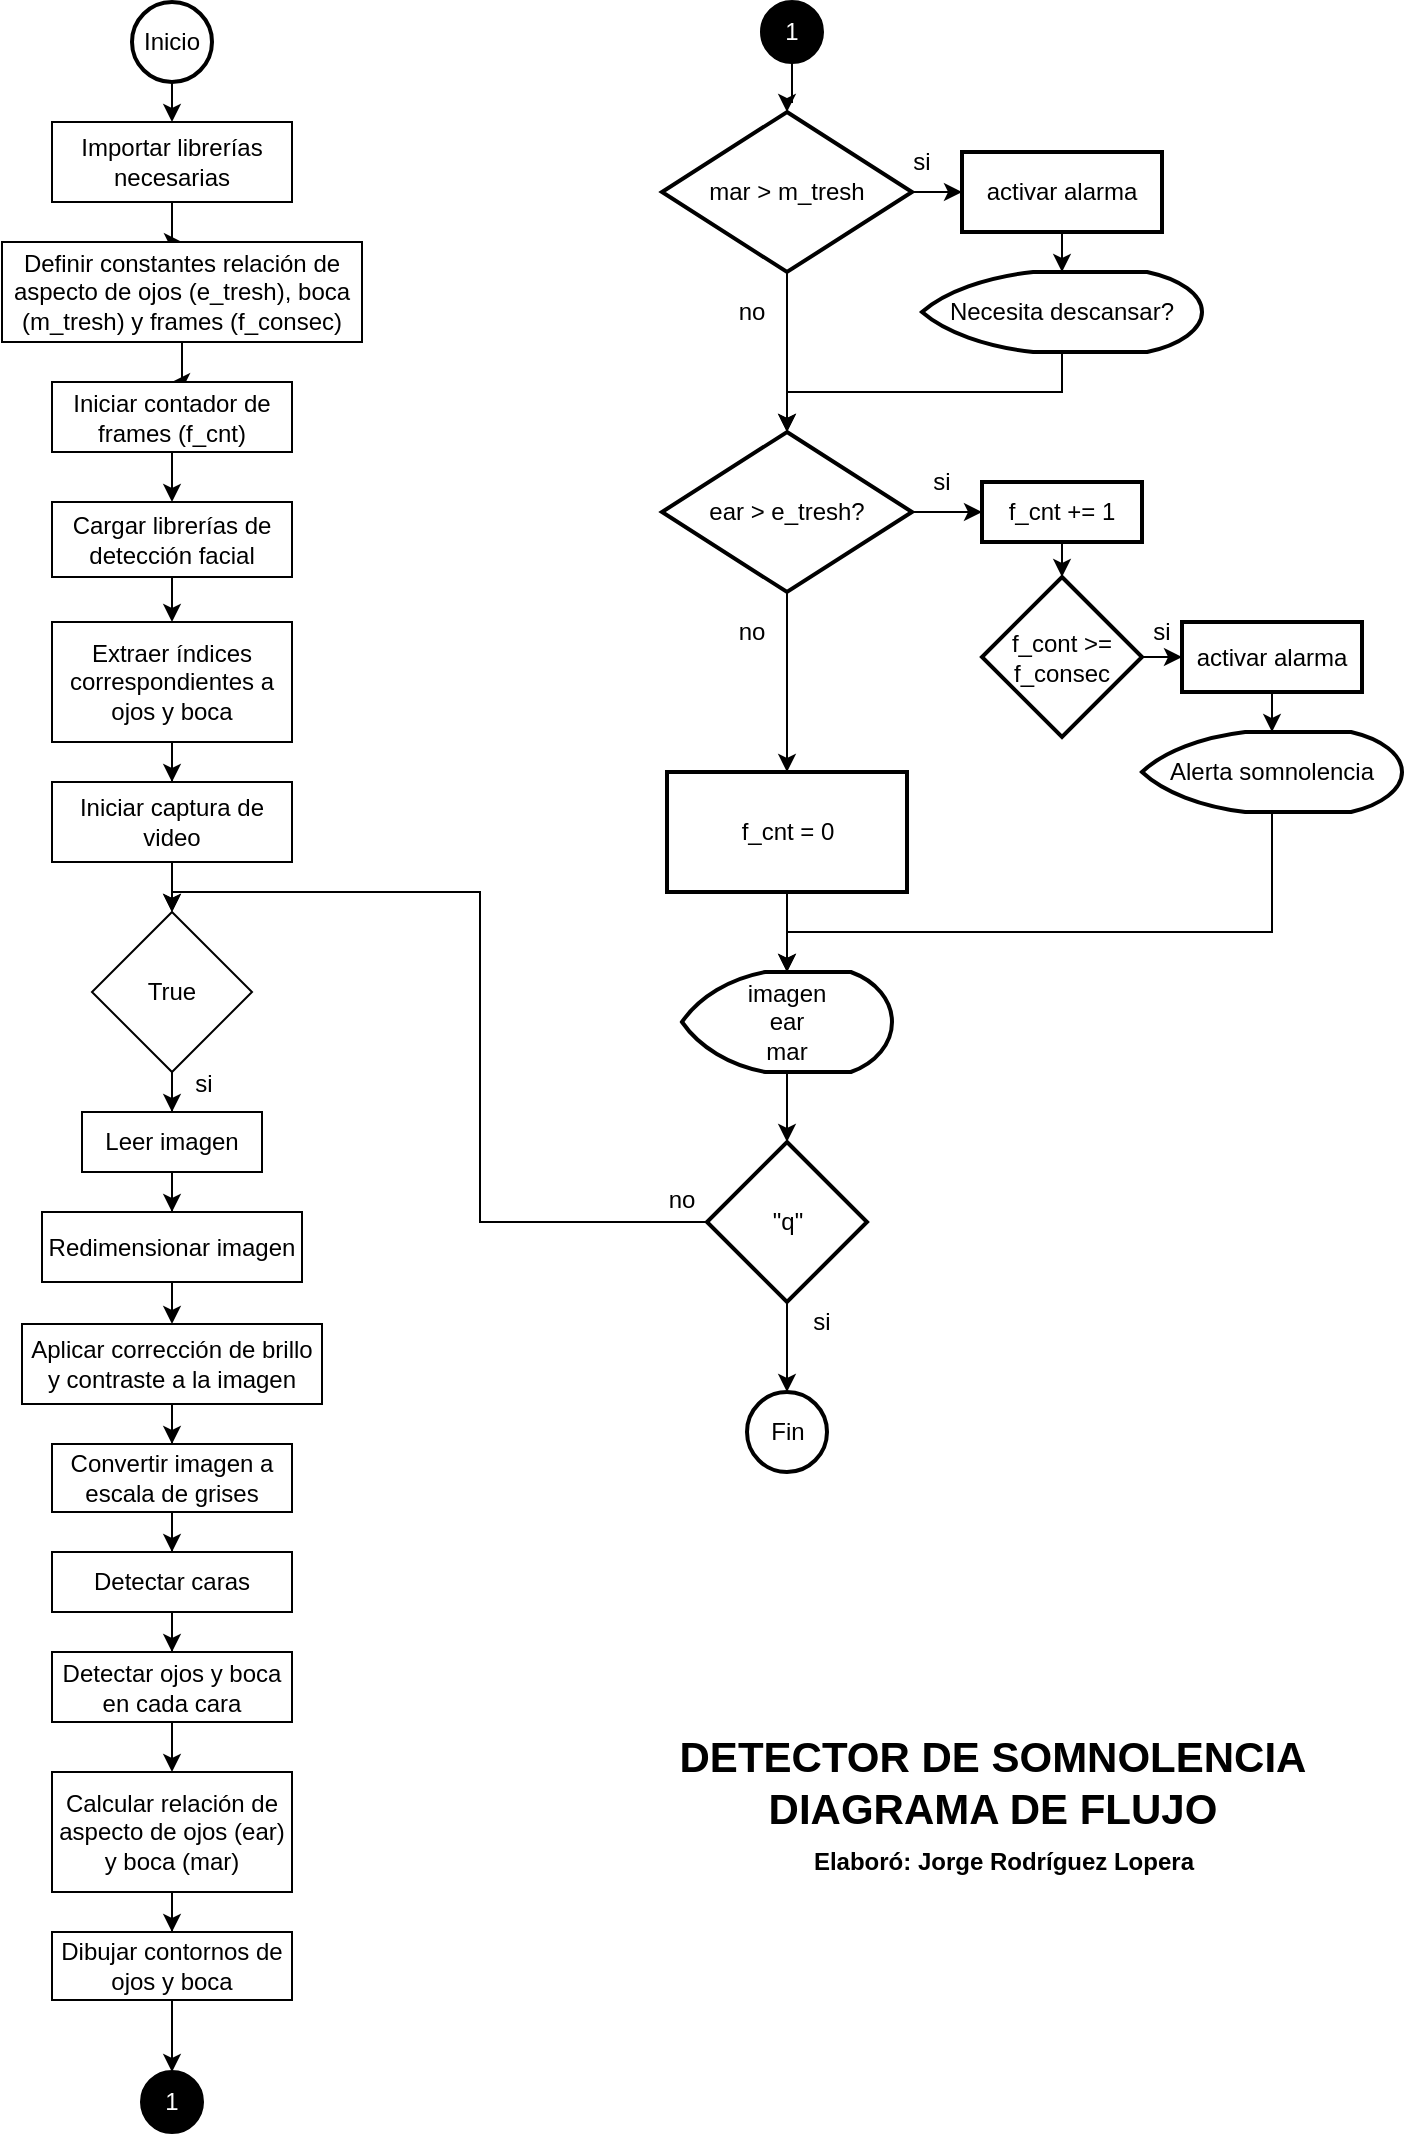 <mxfile version="14.4.4" type="device"><diagram id="CWi-Xr-UT6NnmFcPZzb3" name="Page-1"><mxGraphModel dx="2170" dy="1063" grid="1" gridSize="10" guides="1" tooltips="1" connect="1" arrows="1" fold="1" page="1" pageScale="1" pageWidth="850" pageHeight="1100" math="0" shadow="0"><root><mxCell id="0"/><mxCell id="1" parent="0"/><mxCell id="uKMq3gOCSEMZWGHT0Gt7-3" style="edgeStyle=orthogonalEdgeStyle;rounded=0;orthogonalLoop=1;jettySize=auto;html=1;exitX=0.5;exitY=1;exitDx=0;exitDy=0;exitPerimeter=0;entryX=0.5;entryY=0;entryDx=0;entryDy=0;" edge="1" parent="1" source="uKMq3gOCSEMZWGHT0Gt7-1" target="uKMq3gOCSEMZWGHT0Gt7-2"><mxGeometry relative="1" as="geometry"/></mxCell><mxCell id="uKMq3gOCSEMZWGHT0Gt7-1" value="Inicio" style="strokeWidth=2;html=1;shape=mxgraph.flowchart.start_2;whiteSpace=wrap;" vertex="1" parent="1"><mxGeometry x="140" y="15" width="40" height="40" as="geometry"/></mxCell><mxCell id="uKMq3gOCSEMZWGHT0Gt7-5" value="" style="edgeStyle=orthogonalEdgeStyle;rounded=0;orthogonalLoop=1;jettySize=auto;html=1;" edge="1" parent="1" source="uKMq3gOCSEMZWGHT0Gt7-2" target="uKMq3gOCSEMZWGHT0Gt7-4"><mxGeometry relative="1" as="geometry"/></mxCell><mxCell id="uKMq3gOCSEMZWGHT0Gt7-2" value="Importar librerías necesarias" style="rounded=0;whiteSpace=wrap;html=1;" vertex="1" parent="1"><mxGeometry x="100" y="75" width="120" height="40" as="geometry"/></mxCell><mxCell id="uKMq3gOCSEMZWGHT0Gt7-7" value="" style="edgeStyle=orthogonalEdgeStyle;rounded=0;orthogonalLoop=1;jettySize=auto;html=1;" edge="1" parent="1" source="uKMq3gOCSEMZWGHT0Gt7-4" target="uKMq3gOCSEMZWGHT0Gt7-6"><mxGeometry relative="1" as="geometry"/></mxCell><mxCell id="uKMq3gOCSEMZWGHT0Gt7-4" value="Definir constantes relación de aspecto de ojos (e_tresh), boca (m_tresh) y frames (f_consec)" style="whiteSpace=wrap;html=1;rounded=0;" vertex="1" parent="1"><mxGeometry x="75" y="135" width="180" height="50" as="geometry"/></mxCell><mxCell id="uKMq3gOCSEMZWGHT0Gt7-9" value="" style="edgeStyle=orthogonalEdgeStyle;rounded=0;orthogonalLoop=1;jettySize=auto;html=1;" edge="1" parent="1" source="uKMq3gOCSEMZWGHT0Gt7-6" target="uKMq3gOCSEMZWGHT0Gt7-8"><mxGeometry relative="1" as="geometry"/></mxCell><mxCell id="uKMq3gOCSEMZWGHT0Gt7-6" value="Iniciar contador de frames (f_cnt)" style="whiteSpace=wrap;html=1;rounded=0;" vertex="1" parent="1"><mxGeometry x="100" y="205" width="120" height="35" as="geometry"/></mxCell><mxCell id="uKMq3gOCSEMZWGHT0Gt7-11" value="" style="edgeStyle=orthogonalEdgeStyle;rounded=0;orthogonalLoop=1;jettySize=auto;html=1;" edge="1" parent="1" source="uKMq3gOCSEMZWGHT0Gt7-8" target="uKMq3gOCSEMZWGHT0Gt7-10"><mxGeometry relative="1" as="geometry"/></mxCell><mxCell id="uKMq3gOCSEMZWGHT0Gt7-8" value="Cargar librerías de detección facial" style="whiteSpace=wrap;html=1;rounded=0;" vertex="1" parent="1"><mxGeometry x="100" y="265" width="120" height="37.5" as="geometry"/></mxCell><mxCell id="uKMq3gOCSEMZWGHT0Gt7-13" value="" style="edgeStyle=orthogonalEdgeStyle;rounded=0;orthogonalLoop=1;jettySize=auto;html=1;" edge="1" parent="1" source="uKMq3gOCSEMZWGHT0Gt7-10" target="uKMq3gOCSEMZWGHT0Gt7-12"><mxGeometry relative="1" as="geometry"/></mxCell><mxCell id="uKMq3gOCSEMZWGHT0Gt7-10" value="Extraer índices correspondientes a ojos y boca" style="whiteSpace=wrap;html=1;rounded=0;" vertex="1" parent="1"><mxGeometry x="100" y="325" width="120" height="60" as="geometry"/></mxCell><mxCell id="uKMq3gOCSEMZWGHT0Gt7-15" value="" style="edgeStyle=orthogonalEdgeStyle;rounded=0;orthogonalLoop=1;jettySize=auto;html=1;" edge="1" parent="1" source="uKMq3gOCSEMZWGHT0Gt7-12" target="uKMq3gOCSEMZWGHT0Gt7-14"><mxGeometry relative="1" as="geometry"/></mxCell><mxCell id="uKMq3gOCSEMZWGHT0Gt7-12" value="Iniciar captura de video" style="whiteSpace=wrap;html=1;rounded=0;" vertex="1" parent="1"><mxGeometry x="100" y="405" width="120" height="40" as="geometry"/></mxCell><mxCell id="uKMq3gOCSEMZWGHT0Gt7-17" value="" style="edgeStyle=orthogonalEdgeStyle;rounded=0;orthogonalLoop=1;jettySize=auto;html=1;" edge="1" parent="1" source="uKMq3gOCSEMZWGHT0Gt7-14" target="uKMq3gOCSEMZWGHT0Gt7-16"><mxGeometry relative="1" as="geometry"/></mxCell><mxCell id="uKMq3gOCSEMZWGHT0Gt7-14" value="True" style="rhombus;whiteSpace=wrap;html=1;rounded=0;" vertex="1" parent="1"><mxGeometry x="120" y="470" width="80" height="80" as="geometry"/></mxCell><mxCell id="uKMq3gOCSEMZWGHT0Gt7-19" value="" style="edgeStyle=orthogonalEdgeStyle;rounded=0;orthogonalLoop=1;jettySize=auto;html=1;" edge="1" parent="1" source="uKMq3gOCSEMZWGHT0Gt7-16" target="uKMq3gOCSEMZWGHT0Gt7-18"><mxGeometry relative="1" as="geometry"/></mxCell><mxCell id="uKMq3gOCSEMZWGHT0Gt7-16" value="Leer imagen" style="whiteSpace=wrap;html=1;rounded=0;" vertex="1" parent="1"><mxGeometry x="115" y="570" width="90" height="30" as="geometry"/></mxCell><mxCell id="uKMq3gOCSEMZWGHT0Gt7-21" value="" style="edgeStyle=orthogonalEdgeStyle;rounded=0;orthogonalLoop=1;jettySize=auto;html=1;" edge="1" parent="1" source="uKMq3gOCSEMZWGHT0Gt7-18" target="uKMq3gOCSEMZWGHT0Gt7-20"><mxGeometry relative="1" as="geometry"/></mxCell><mxCell id="uKMq3gOCSEMZWGHT0Gt7-18" value="Redimensionar imagen" style="whiteSpace=wrap;html=1;rounded=0;" vertex="1" parent="1"><mxGeometry x="95" y="620" width="130" height="35" as="geometry"/></mxCell><mxCell id="uKMq3gOCSEMZWGHT0Gt7-23" value="" style="edgeStyle=orthogonalEdgeStyle;rounded=0;orthogonalLoop=1;jettySize=auto;html=1;" edge="1" parent="1" source="uKMq3gOCSEMZWGHT0Gt7-20" target="uKMq3gOCSEMZWGHT0Gt7-22"><mxGeometry relative="1" as="geometry"/></mxCell><mxCell id="uKMq3gOCSEMZWGHT0Gt7-20" value="Aplicar corrección de brillo y contraste a la imagen" style="whiteSpace=wrap;html=1;rounded=0;" vertex="1" parent="1"><mxGeometry x="85" y="676" width="150" height="40" as="geometry"/></mxCell><mxCell id="uKMq3gOCSEMZWGHT0Gt7-25" value="" style="edgeStyle=orthogonalEdgeStyle;rounded=0;orthogonalLoop=1;jettySize=auto;html=1;" edge="1" parent="1" source="uKMq3gOCSEMZWGHT0Gt7-22" target="uKMq3gOCSEMZWGHT0Gt7-24"><mxGeometry relative="1" as="geometry"/></mxCell><mxCell id="uKMq3gOCSEMZWGHT0Gt7-22" value="Convertir imagen a escala de grises" style="whiteSpace=wrap;html=1;rounded=0;" vertex="1" parent="1"><mxGeometry x="100" y="736" width="120" height="34" as="geometry"/></mxCell><mxCell id="uKMq3gOCSEMZWGHT0Gt7-27" value="" style="edgeStyle=orthogonalEdgeStyle;rounded=0;orthogonalLoop=1;jettySize=auto;html=1;" edge="1" parent="1" source="uKMq3gOCSEMZWGHT0Gt7-24" target="uKMq3gOCSEMZWGHT0Gt7-26"><mxGeometry relative="1" as="geometry"/></mxCell><mxCell id="uKMq3gOCSEMZWGHT0Gt7-24" value="Detectar caras" style="whiteSpace=wrap;html=1;rounded=0;" vertex="1" parent="1"><mxGeometry x="100" y="790" width="120" height="30" as="geometry"/></mxCell><mxCell id="uKMq3gOCSEMZWGHT0Gt7-29" value="" style="edgeStyle=orthogonalEdgeStyle;rounded=0;orthogonalLoop=1;jettySize=auto;html=1;" edge="1" parent="1" source="uKMq3gOCSEMZWGHT0Gt7-26" target="uKMq3gOCSEMZWGHT0Gt7-28"><mxGeometry relative="1" as="geometry"/></mxCell><mxCell id="uKMq3gOCSEMZWGHT0Gt7-26" value="Detectar ojos y boca en cada cara" style="whiteSpace=wrap;html=1;rounded=0;" vertex="1" parent="1"><mxGeometry x="100" y="840" width="120" height="35" as="geometry"/></mxCell><mxCell id="uKMq3gOCSEMZWGHT0Gt7-31" value="" style="edgeStyle=orthogonalEdgeStyle;rounded=0;orthogonalLoop=1;jettySize=auto;html=1;" edge="1" parent="1" source="uKMq3gOCSEMZWGHT0Gt7-28" target="uKMq3gOCSEMZWGHT0Gt7-30"><mxGeometry relative="1" as="geometry"/></mxCell><mxCell id="uKMq3gOCSEMZWGHT0Gt7-28" value="Calcular relación de aspecto de ojos (ear) y boca (mar)" style="whiteSpace=wrap;html=1;rounded=0;" vertex="1" parent="1"><mxGeometry x="100" y="900" width="120" height="60" as="geometry"/></mxCell><mxCell id="uKMq3gOCSEMZWGHT0Gt7-35" style="edgeStyle=orthogonalEdgeStyle;rounded=0;orthogonalLoop=1;jettySize=auto;html=1;exitX=0.5;exitY=1;exitDx=0;exitDy=0;entryX=0.5;entryY=0;entryDx=0;entryDy=0;entryPerimeter=0;" edge="1" parent="1" source="uKMq3gOCSEMZWGHT0Gt7-30" target="uKMq3gOCSEMZWGHT0Gt7-41"><mxGeometry relative="1" as="geometry"><mxPoint x="245" y="1010" as="targetPoint"/></mxGeometry></mxCell><mxCell id="uKMq3gOCSEMZWGHT0Gt7-30" value="Dibujar contornos de ojos y boca" style="whiteSpace=wrap;html=1;rounded=0;" vertex="1" parent="1"><mxGeometry x="100" y="980" width="120" height="34" as="geometry"/></mxCell><mxCell id="uKMq3gOCSEMZWGHT0Gt7-41" value="1" style="strokeWidth=2;html=1;shape=mxgraph.flowchart.start_2;whiteSpace=wrap;fillColor=#000;fontColor=#fff;" vertex="1" parent="1"><mxGeometry x="145" y="1050" width="30" height="30" as="geometry"/></mxCell><mxCell id="uKMq3gOCSEMZWGHT0Gt7-44" value="" style="edgeStyle=orthogonalEdgeStyle;rounded=0;orthogonalLoop=1;jettySize=auto;html=1;" edge="1" parent="1" source="uKMq3gOCSEMZWGHT0Gt7-42" target="uKMq3gOCSEMZWGHT0Gt7-43"><mxGeometry relative="1" as="geometry"/></mxCell><mxCell id="uKMq3gOCSEMZWGHT0Gt7-42" value="1" style="strokeWidth=2;html=1;shape=mxgraph.flowchart.start_2;whiteSpace=wrap;fontColor=#fff;fillColor=#000;" vertex="1" parent="1"><mxGeometry x="455" y="15" width="30" height="30" as="geometry"/></mxCell><mxCell id="uKMq3gOCSEMZWGHT0Gt7-46" value="" style="edgeStyle=orthogonalEdgeStyle;rounded=0;orthogonalLoop=1;jettySize=auto;html=1;" edge="1" parent="1" source="uKMq3gOCSEMZWGHT0Gt7-43" target="uKMq3gOCSEMZWGHT0Gt7-45"><mxGeometry relative="1" as="geometry"/></mxCell><mxCell id="uKMq3gOCSEMZWGHT0Gt7-51" value="" style="edgeStyle=orthogonalEdgeStyle;rounded=0;orthogonalLoop=1;jettySize=auto;html=1;" edge="1" parent="1" source="uKMq3gOCSEMZWGHT0Gt7-43" target="uKMq3gOCSEMZWGHT0Gt7-50"><mxGeometry relative="1" as="geometry"/></mxCell><mxCell id="uKMq3gOCSEMZWGHT0Gt7-43" value="mar &amp;gt; m_tresh" style="rhombus;whiteSpace=wrap;html=1;strokeWidth=2;" vertex="1" parent="1"><mxGeometry x="405" y="70" width="125" height="80" as="geometry"/></mxCell><mxCell id="uKMq3gOCSEMZWGHT0Gt7-49" style="edgeStyle=orthogonalEdgeStyle;rounded=0;orthogonalLoop=1;jettySize=auto;html=1;exitX=0.5;exitY=1;exitDx=0;exitDy=0;entryX=0.5;entryY=0;entryDx=0;entryDy=0;entryPerimeter=0;" edge="1" parent="1" source="uKMq3gOCSEMZWGHT0Gt7-45" target="uKMq3gOCSEMZWGHT0Gt7-48"><mxGeometry relative="1" as="geometry"/></mxCell><mxCell id="uKMq3gOCSEMZWGHT0Gt7-45" value="activar alarma" style="whiteSpace=wrap;html=1;strokeWidth=2;" vertex="1" parent="1"><mxGeometry x="555" y="90" width="100" height="40" as="geometry"/></mxCell><mxCell id="uKMq3gOCSEMZWGHT0Gt7-53" style="edgeStyle=orthogonalEdgeStyle;rounded=0;orthogonalLoop=1;jettySize=auto;html=1;exitX=0.5;exitY=1;exitDx=0;exitDy=0;exitPerimeter=0;entryX=0.5;entryY=0;entryDx=0;entryDy=0;" edge="1" parent="1" source="uKMq3gOCSEMZWGHT0Gt7-48" target="uKMq3gOCSEMZWGHT0Gt7-50"><mxGeometry relative="1" as="geometry"/></mxCell><mxCell id="uKMq3gOCSEMZWGHT0Gt7-48" value="Necesita descansar?" style="strokeWidth=2;html=1;shape=mxgraph.flowchart.display;whiteSpace=wrap;" vertex="1" parent="1"><mxGeometry x="535" y="150" width="140" height="40" as="geometry"/></mxCell><mxCell id="uKMq3gOCSEMZWGHT0Gt7-56" value="" style="edgeStyle=orthogonalEdgeStyle;rounded=0;orthogonalLoop=1;jettySize=auto;html=1;" edge="1" parent="1" source="uKMq3gOCSEMZWGHT0Gt7-50" target="uKMq3gOCSEMZWGHT0Gt7-55"><mxGeometry relative="1" as="geometry"/></mxCell><mxCell id="uKMq3gOCSEMZWGHT0Gt7-64" value="" style="edgeStyle=orthogonalEdgeStyle;rounded=0;orthogonalLoop=1;jettySize=auto;html=1;" edge="1" parent="1" source="uKMq3gOCSEMZWGHT0Gt7-50" target="uKMq3gOCSEMZWGHT0Gt7-63"><mxGeometry relative="1" as="geometry"/></mxCell><mxCell id="uKMq3gOCSEMZWGHT0Gt7-50" value="ear &amp;gt; e_tresh?" style="rhombus;whiteSpace=wrap;html=1;strokeWidth=2;" vertex="1" parent="1"><mxGeometry x="405" y="230" width="125" height="80" as="geometry"/></mxCell><mxCell id="uKMq3gOCSEMZWGHT0Gt7-52" value="si" style="text;html=1;strokeColor=none;fillColor=none;align=center;verticalAlign=middle;whiteSpace=wrap;rounded=0;" vertex="1" parent="1"><mxGeometry x="515" y="85" width="40" height="20" as="geometry"/></mxCell><mxCell id="uKMq3gOCSEMZWGHT0Gt7-54" value="no" style="text;html=1;strokeColor=none;fillColor=none;align=center;verticalAlign=middle;whiteSpace=wrap;rounded=0;" vertex="1" parent="1"><mxGeometry x="430" y="160" width="40" height="20" as="geometry"/></mxCell><mxCell id="uKMq3gOCSEMZWGHT0Gt7-58" value="" style="edgeStyle=orthogonalEdgeStyle;rounded=0;orthogonalLoop=1;jettySize=auto;html=1;" edge="1" parent="1" source="uKMq3gOCSEMZWGHT0Gt7-55" target="uKMq3gOCSEMZWGHT0Gt7-57"><mxGeometry relative="1" as="geometry"/></mxCell><mxCell id="uKMq3gOCSEMZWGHT0Gt7-55" value="f_cnt += 1" style="whiteSpace=wrap;html=1;strokeWidth=2;" vertex="1" parent="1"><mxGeometry x="565" y="255" width="80" height="30" as="geometry"/></mxCell><mxCell id="uKMq3gOCSEMZWGHT0Gt7-60" value="" style="edgeStyle=orthogonalEdgeStyle;rounded=0;orthogonalLoop=1;jettySize=auto;html=1;" edge="1" parent="1" source="uKMq3gOCSEMZWGHT0Gt7-57" target="uKMq3gOCSEMZWGHT0Gt7-59"><mxGeometry relative="1" as="geometry"/></mxCell><mxCell id="uKMq3gOCSEMZWGHT0Gt7-57" value="f_cont &amp;gt;= f_consec" style="rhombus;whiteSpace=wrap;html=1;strokeWidth=2;" vertex="1" parent="1"><mxGeometry x="565" y="302.5" width="80" height="80" as="geometry"/></mxCell><mxCell id="uKMq3gOCSEMZWGHT0Gt7-62" style="edgeStyle=orthogonalEdgeStyle;rounded=0;orthogonalLoop=1;jettySize=auto;html=1;exitX=0.5;exitY=1;exitDx=0;exitDy=0;entryX=0.5;entryY=0;entryDx=0;entryDy=0;entryPerimeter=0;" edge="1" parent="1" source="uKMq3gOCSEMZWGHT0Gt7-59" target="uKMq3gOCSEMZWGHT0Gt7-61"><mxGeometry relative="1" as="geometry"/></mxCell><mxCell id="uKMq3gOCSEMZWGHT0Gt7-59" value="activar alarma" style="whiteSpace=wrap;html=1;strokeWidth=2;" vertex="1" parent="1"><mxGeometry x="665" y="325" width="90" height="35" as="geometry"/></mxCell><mxCell id="uKMq3gOCSEMZWGHT0Gt7-71" style="edgeStyle=orthogonalEdgeStyle;rounded=0;orthogonalLoop=1;jettySize=auto;html=1;exitX=0.5;exitY=1;exitDx=0;exitDy=0;exitPerimeter=0;entryX=0.5;entryY=0;entryDx=0;entryDy=0;entryPerimeter=0;" edge="1" parent="1" source="uKMq3gOCSEMZWGHT0Gt7-61" target="uKMq3gOCSEMZWGHT0Gt7-69"><mxGeometry relative="1" as="geometry"><Array as="points"><mxPoint x="710" y="480"/><mxPoint x="468" y="480"/></Array></mxGeometry></mxCell><mxCell id="uKMq3gOCSEMZWGHT0Gt7-61" value="Alerta somnolencia" style="strokeWidth=2;html=1;shape=mxgraph.flowchart.display;whiteSpace=wrap;" vertex="1" parent="1"><mxGeometry x="645" y="380" width="130" height="40" as="geometry"/></mxCell><mxCell id="uKMq3gOCSEMZWGHT0Gt7-70" style="edgeStyle=orthogonalEdgeStyle;rounded=0;orthogonalLoop=1;jettySize=auto;html=1;exitX=0.5;exitY=1;exitDx=0;exitDy=0;entryX=0.5;entryY=0;entryDx=0;entryDy=0;entryPerimeter=0;" edge="1" parent="1" source="uKMq3gOCSEMZWGHT0Gt7-63" target="uKMq3gOCSEMZWGHT0Gt7-69"><mxGeometry relative="1" as="geometry"/></mxCell><mxCell id="uKMq3gOCSEMZWGHT0Gt7-63" value="f_cnt = 0" style="whiteSpace=wrap;html=1;strokeWidth=2;" vertex="1" parent="1"><mxGeometry x="407.5" y="400" width="120" height="60" as="geometry"/></mxCell><mxCell id="uKMq3gOCSEMZWGHT0Gt7-65" value="si" style="text;html=1;strokeColor=none;fillColor=none;align=center;verticalAlign=middle;whiteSpace=wrap;rounded=0;" vertex="1" parent="1"><mxGeometry x="525" y="245" width="40" height="20" as="geometry"/></mxCell><mxCell id="uKMq3gOCSEMZWGHT0Gt7-67" value="no" style="text;html=1;strokeColor=none;fillColor=none;align=center;verticalAlign=middle;whiteSpace=wrap;rounded=0;" vertex="1" parent="1"><mxGeometry x="430" y="320" width="40" height="20" as="geometry"/></mxCell><mxCell id="uKMq3gOCSEMZWGHT0Gt7-68" value="si" style="text;html=1;strokeColor=none;fillColor=none;align=center;verticalAlign=middle;whiteSpace=wrap;rounded=0;" vertex="1" parent="1"><mxGeometry x="635" y="320" width="40" height="20" as="geometry"/></mxCell><mxCell id="uKMq3gOCSEMZWGHT0Gt7-77" value="" style="edgeStyle=orthogonalEdgeStyle;rounded=0;orthogonalLoop=1;jettySize=auto;html=1;" edge="1" parent="1" source="uKMq3gOCSEMZWGHT0Gt7-69" target="uKMq3gOCSEMZWGHT0Gt7-76"><mxGeometry relative="1" as="geometry"/></mxCell><mxCell id="uKMq3gOCSEMZWGHT0Gt7-69" value="imagen&lt;br&gt;ear&lt;br&gt;mar" style="strokeWidth=2;html=1;shape=mxgraph.flowchart.display;whiteSpace=wrap;" vertex="1" parent="1"><mxGeometry x="415" y="500" width="105" height="50" as="geometry"/></mxCell><mxCell id="uKMq3gOCSEMZWGHT0Gt7-80" style="edgeStyle=orthogonalEdgeStyle;rounded=0;orthogonalLoop=1;jettySize=auto;html=1;exitX=0.5;exitY=1;exitDx=0;exitDy=0;entryX=0.5;entryY=0;entryDx=0;entryDy=0;entryPerimeter=0;" edge="1" parent="1" source="uKMq3gOCSEMZWGHT0Gt7-76" target="uKMq3gOCSEMZWGHT0Gt7-79"><mxGeometry relative="1" as="geometry"/></mxCell><mxCell id="uKMq3gOCSEMZWGHT0Gt7-82" style="edgeStyle=orthogonalEdgeStyle;rounded=0;orthogonalLoop=1;jettySize=auto;html=1;exitX=0;exitY=0.5;exitDx=0;exitDy=0;entryX=0.5;entryY=0;entryDx=0;entryDy=0;" edge="1" parent="1" source="uKMq3gOCSEMZWGHT0Gt7-76" target="uKMq3gOCSEMZWGHT0Gt7-14"><mxGeometry relative="1" as="geometry"><Array as="points"><mxPoint x="314" y="625"/><mxPoint x="314" y="460"/><mxPoint x="160" y="460"/></Array></mxGeometry></mxCell><mxCell id="uKMq3gOCSEMZWGHT0Gt7-76" value="&quot;q&quot;" style="rhombus;whiteSpace=wrap;html=1;strokeWidth=2;" vertex="1" parent="1"><mxGeometry x="427.5" y="585" width="80" height="80" as="geometry"/></mxCell><mxCell id="uKMq3gOCSEMZWGHT0Gt7-79" value="Fin" style="strokeWidth=2;html=1;shape=mxgraph.flowchart.start_2;whiteSpace=wrap;" vertex="1" parent="1"><mxGeometry x="447.5" y="710" width="40" height="40" as="geometry"/></mxCell><mxCell id="uKMq3gOCSEMZWGHT0Gt7-81" value="si" style="text;html=1;strokeColor=none;fillColor=none;align=center;verticalAlign=middle;whiteSpace=wrap;rounded=0;" vertex="1" parent="1"><mxGeometry x="465" y="665" width="40" height="20" as="geometry"/></mxCell><mxCell id="uKMq3gOCSEMZWGHT0Gt7-83" value="no" style="text;html=1;strokeColor=none;fillColor=none;align=center;verticalAlign=middle;whiteSpace=wrap;rounded=0;" vertex="1" parent="1"><mxGeometry x="395" y="604" width="40" height="20" as="geometry"/></mxCell><mxCell id="uKMq3gOCSEMZWGHT0Gt7-85" value="si" style="text;html=1;strokeColor=none;fillColor=none;align=center;verticalAlign=middle;whiteSpace=wrap;rounded=0;" vertex="1" parent="1"><mxGeometry x="156" y="546" width="40" height="20" as="geometry"/></mxCell><mxCell id="uKMq3gOCSEMZWGHT0Gt7-86" value="&lt;span style=&quot;color: rgb(0 , 0 , 0)&quot;&gt;DETECTOR DE SOMNOLENCIA&lt;/span&gt;&lt;font color=&quot;#000000&quot; style=&quot;font-size: 21px&quot;&gt;&lt;br&gt;DIAGRAMA DE FLUJO&lt;br style=&quot;font-size: 21px&quot;&gt;&lt;/font&gt;" style="text;html=1;strokeColor=none;fillColor=none;align=center;verticalAlign=middle;whiteSpace=wrap;rounded=0;fontColor=#fff;fontStyle=1;fontSize=21;" vertex="1" parent="1"><mxGeometry x="407.5" y="840" width="325" height="130" as="geometry"/></mxCell><mxCell id="uKMq3gOCSEMZWGHT0Gt7-87" value="&lt;font color=&quot;#000000&quot; style=&quot;font-size: 12px&quot;&gt;Elaboró: Jorge Rodríguez Lopera&lt;br style=&quot;font-size: 12px&quot;&gt;&lt;/font&gt;" style="text;html=1;strokeColor=none;fillColor=none;align=right;verticalAlign=middle;whiteSpace=wrap;rounded=0;fontColor=#fff;fontStyle=1;fontSize=12;" vertex="1" parent="1"><mxGeometry x="467.5" y="930" width="205" height="30" as="geometry"/></mxCell></root></mxGraphModel></diagram></mxfile>